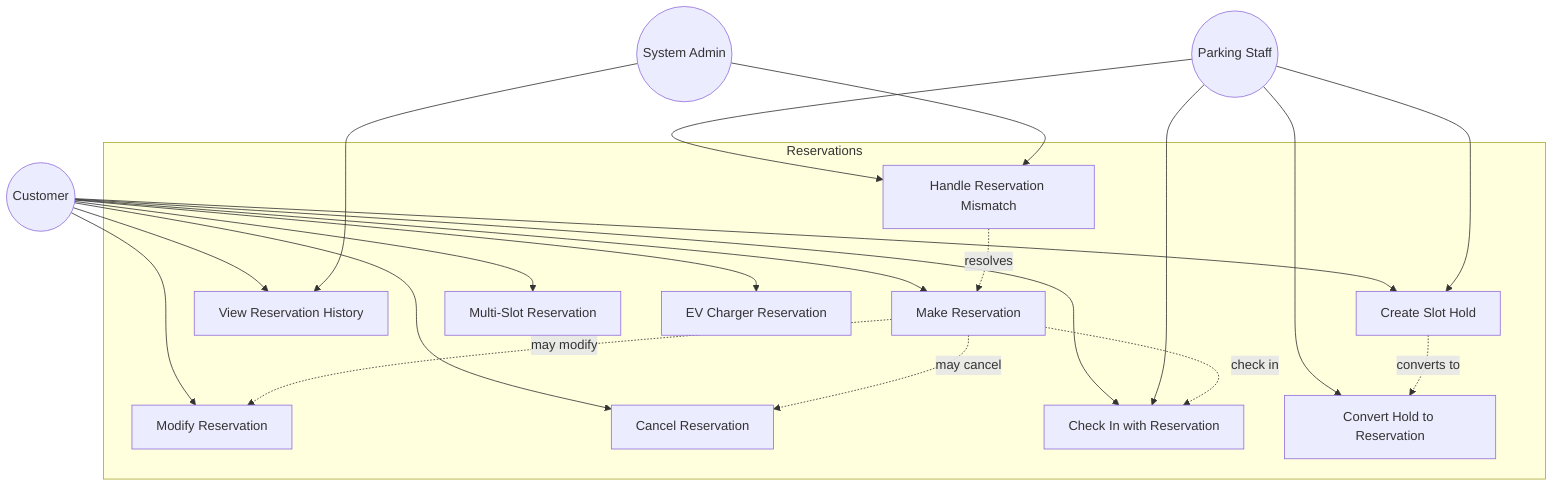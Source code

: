 graph TD
    Customer((Customer))
    Staff((Parking Staff))
    Admin((System Admin))

    subgraph "Reservations"
        UC1[Make Reservation]
        UC2[Modify Reservation]
        UC3[Cancel Reservation]
        UC4[Check In with Reservation]
        UC5[View Reservation History]
        UC6[Create Slot Hold]
        UC7[Convert Hold to Reservation]
        UC8[Handle Reservation Mismatch]
        UC9[Multi-Slot Reservation]
        UC10[EV Charger Reservation]
    end

    Customer --> UC1
    Customer --> UC2
    Customer --> UC3
    Customer --> UC4
    Customer --> UC5
    Customer --> UC6
    Customer --> UC9
    Customer --> UC10
    Staff --> UC4
    Staff --> UC6
    Staff --> UC7
    Staff --> UC8
    Admin --> UC5
    Admin --> UC8

    UC1 -.->|may modify| UC2
    UC1 -.->|may cancel| UC3
    UC1 -.->|check in| UC4
    UC6 -.->|converts to| UC7
    UC8 -.->|resolves| UC1